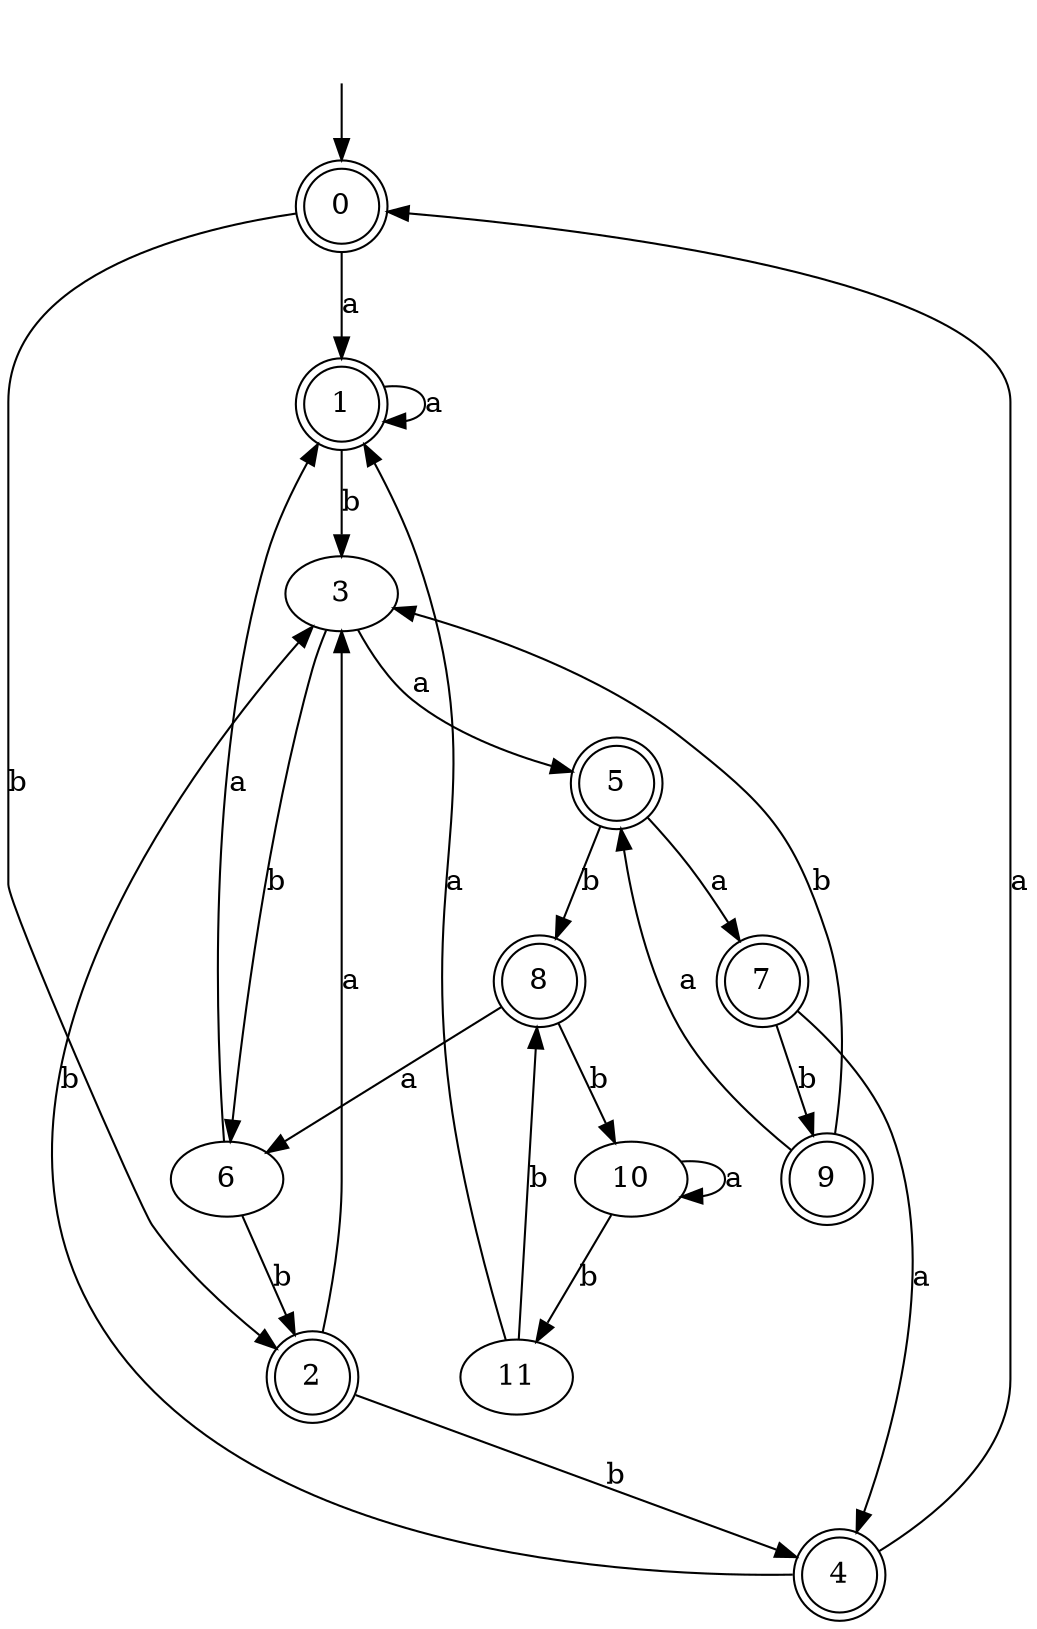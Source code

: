 digraph RandomDFA {
  __start0 [label="", shape=none];
  __start0 -> 0 [label=""];
  0 [shape=circle] [shape=doublecircle]
  0 -> 1 [label="a"]
  0 -> 2 [label="b"]
  1 [shape=doublecircle]
  1 -> 1 [label="a"]
  1 -> 3 [label="b"]
  2 [shape=doublecircle]
  2 -> 3 [label="a"]
  2 -> 4 [label="b"]
  3
  3 -> 5 [label="a"]
  3 -> 6 [label="b"]
  4 [shape=doublecircle]
  4 -> 0 [label="a"]
  4 -> 3 [label="b"]
  5 [shape=doublecircle]
  5 -> 7 [label="a"]
  5 -> 8 [label="b"]
  6
  6 -> 1 [label="a"]
  6 -> 2 [label="b"]
  7 [shape=doublecircle]
  7 -> 4 [label="a"]
  7 -> 9 [label="b"]
  8 [shape=doublecircle]
  8 -> 6 [label="a"]
  8 -> 10 [label="b"]
  9 [shape=doublecircle]
  9 -> 5 [label="a"]
  9 -> 3 [label="b"]
  10
  10 -> 10 [label="a"]
  10 -> 11 [label="b"]
  11
  11 -> 1 [label="a"]
  11 -> 8 [label="b"]
}
